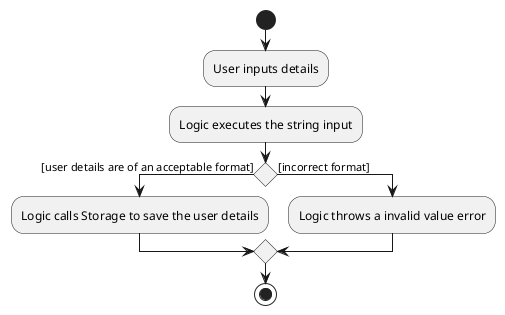 @startuml
start
:User inputs details;
:Logic executes the string input;

'Since the beta syntax does not support placing the condition outside the
'diamond we place it as the true branch instead.

if () then ([user details are of an acceptable format])
    :Logic calls Storage to save the user details;
else ([incorrect format])
    :Logic throws a invalid value error;
endif
stop
@enduml
